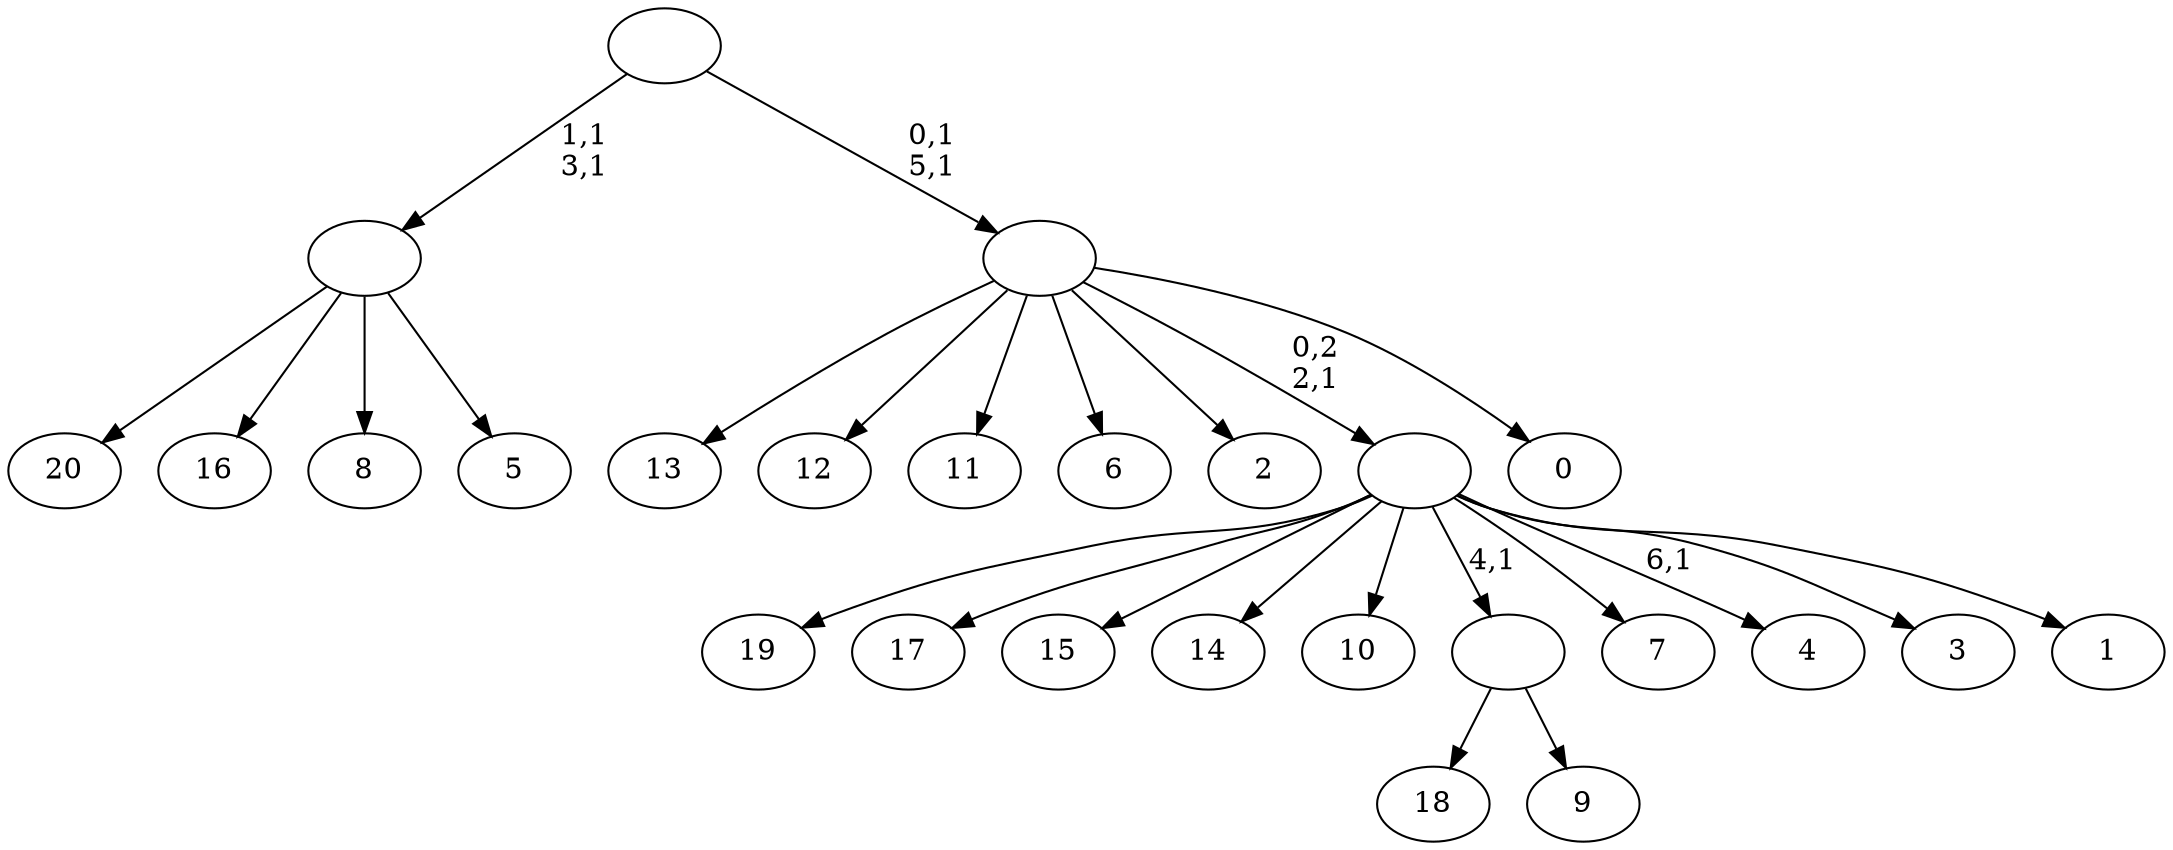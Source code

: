 digraph T {
	28 [label="20"]
	27 [label="19"]
	26 [label="18"]
	25 [label="17"]
	24 [label="16"]
	23 [label="15"]
	22 [label="14"]
	21 [label="13"]
	20 [label="12"]
	19 [label="11"]
	18 [label="10"]
	17 [label="9"]
	16 [label=""]
	15 [label="8"]
	14 [label="7"]
	13 [label="6"]
	12 [label="5"]
	11 [label=""]
	9 [label="4"]
	7 [label="3"]
	6 [label="2"]
	5 [label="1"]
	4 [label=""]
	3 [label="0"]
	2 [label=""]
	0 [label=""]
	16 -> 26 [label=""]
	16 -> 17 [label=""]
	11 -> 28 [label=""]
	11 -> 24 [label=""]
	11 -> 15 [label=""]
	11 -> 12 [label=""]
	4 -> 9 [label="6,1"]
	4 -> 27 [label=""]
	4 -> 25 [label=""]
	4 -> 23 [label=""]
	4 -> 22 [label=""]
	4 -> 18 [label=""]
	4 -> 16 [label="4,1"]
	4 -> 14 [label=""]
	4 -> 7 [label=""]
	4 -> 5 [label=""]
	2 -> 21 [label=""]
	2 -> 20 [label=""]
	2 -> 19 [label=""]
	2 -> 13 [label=""]
	2 -> 6 [label=""]
	2 -> 4 [label="0,2\n2,1"]
	2 -> 3 [label=""]
	0 -> 2 [label="0,1\n5,1"]
	0 -> 11 [label="1,1\n3,1"]
}
